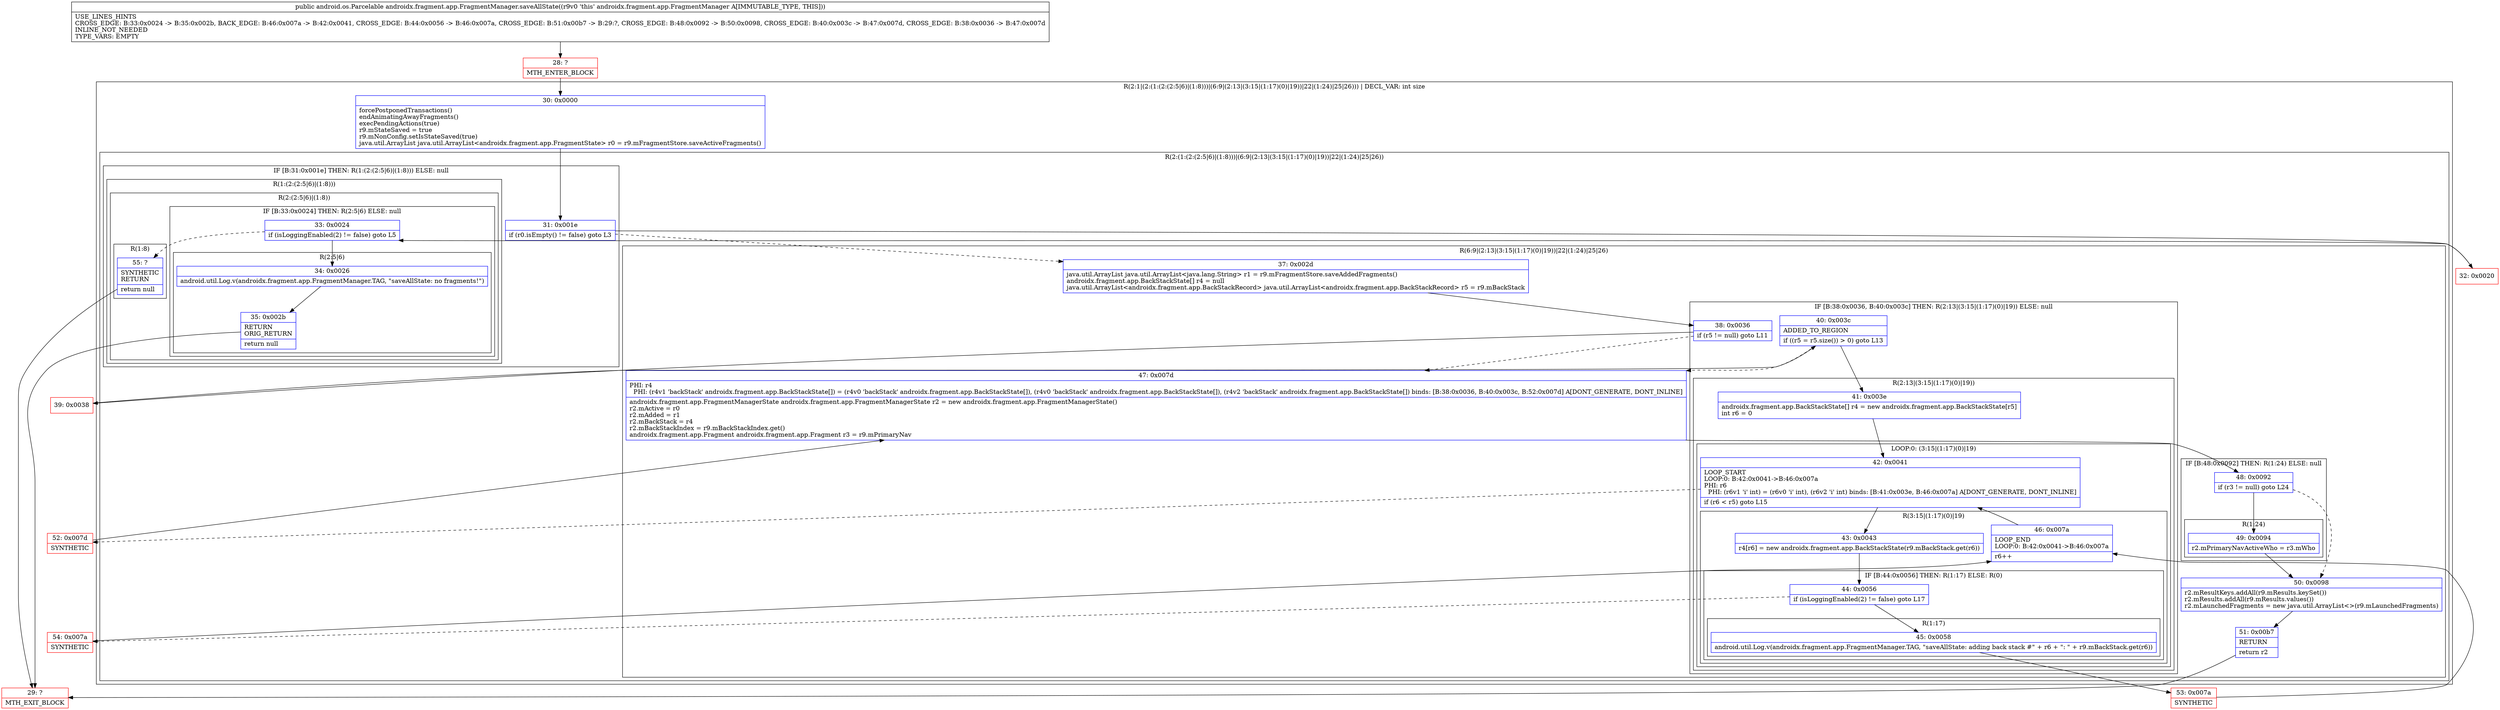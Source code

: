 digraph "CFG forandroidx.fragment.app.FragmentManager.saveAllState()Landroid\/os\/Parcelable;" {
subgraph cluster_Region_204847125 {
label = "R(2:1|(2:(1:(2:(2:5|6)|(1:8)))|(6:9|(2:13|(3:15|(1:17)(0)|19))|22|(1:24)|25|26))) | DECL_VAR: int size\l";
node [shape=record,color=blue];
Node_30 [shape=record,label="{30\:\ 0x0000|forcePostponedTransactions()\lendAnimatingAwayFragments()\lexecPendingActions(true)\lr9.mStateSaved = true\lr9.mNonConfig.setIsStateSaved(true)\ljava.util.ArrayList java.util.ArrayList\<androidx.fragment.app.FragmentState\> r0 = r9.mFragmentStore.saveActiveFragments()\l}"];
subgraph cluster_Region_716427174 {
label = "R(2:(1:(2:(2:5|6)|(1:8)))|(6:9|(2:13|(3:15|(1:17)(0)|19))|22|(1:24)|25|26))";
node [shape=record,color=blue];
subgraph cluster_IfRegion_520943594 {
label = "IF [B:31:0x001e] THEN: R(1:(2:(2:5|6)|(1:8))) ELSE: null";
node [shape=record,color=blue];
Node_31 [shape=record,label="{31\:\ 0x001e|if (r0.isEmpty() != false) goto L3\l}"];
subgraph cluster_Region_2089223495 {
label = "R(1:(2:(2:5|6)|(1:8)))";
node [shape=record,color=blue];
subgraph cluster_Region_1688313956 {
label = "R(2:(2:5|6)|(1:8))";
node [shape=record,color=blue];
subgraph cluster_IfRegion_846394971 {
label = "IF [B:33:0x0024] THEN: R(2:5|6) ELSE: null";
node [shape=record,color=blue];
Node_33 [shape=record,label="{33\:\ 0x0024|if (isLoggingEnabled(2) != false) goto L5\l}"];
subgraph cluster_Region_101237068 {
label = "R(2:5|6)";
node [shape=record,color=blue];
Node_34 [shape=record,label="{34\:\ 0x0026|android.util.Log.v(androidx.fragment.app.FragmentManager.TAG, \"saveAllState: no fragments!\")\l}"];
Node_35 [shape=record,label="{35\:\ 0x002b|RETURN\lORIG_RETURN\l|return null\l}"];
}
}
subgraph cluster_Region_1122058743 {
label = "R(1:8)";
node [shape=record,color=blue];
Node_55 [shape=record,label="{55\:\ ?|SYNTHETIC\lRETURN\l|return null\l}"];
}
}
}
}
subgraph cluster_Region_273204599 {
label = "R(6:9|(2:13|(3:15|(1:17)(0)|19))|22|(1:24)|25|26)";
node [shape=record,color=blue];
Node_37 [shape=record,label="{37\:\ 0x002d|java.util.ArrayList java.util.ArrayList\<java.lang.String\> r1 = r9.mFragmentStore.saveAddedFragments()\landroidx.fragment.app.BackStackState[] r4 = null\ljava.util.ArrayList\<androidx.fragment.app.BackStackRecord\> java.util.ArrayList\<androidx.fragment.app.BackStackRecord\> r5 = r9.mBackStack\l}"];
subgraph cluster_IfRegion_1022829876 {
label = "IF [B:38:0x0036, B:40:0x003c] THEN: R(2:13|(3:15|(1:17)(0)|19)) ELSE: null";
node [shape=record,color=blue];
Node_38 [shape=record,label="{38\:\ 0x0036|if (r5 != null) goto L11\l}"];
Node_40 [shape=record,label="{40\:\ 0x003c|ADDED_TO_REGION\l|if ((r5 = r5.size()) \> 0) goto L13\l}"];
subgraph cluster_Region_1709756486 {
label = "R(2:13|(3:15|(1:17)(0)|19))";
node [shape=record,color=blue];
Node_41 [shape=record,label="{41\:\ 0x003e|androidx.fragment.app.BackStackState[] r4 = new androidx.fragment.app.BackStackState[r5]\lint r6 = 0\l}"];
subgraph cluster_LoopRegion_1818040408 {
label = "LOOP:0: (3:15|(1:17)(0)|19)";
node [shape=record,color=blue];
Node_42 [shape=record,label="{42\:\ 0x0041|LOOP_START\lLOOP:0: B:42:0x0041\-\>B:46:0x007a\lPHI: r6 \l  PHI: (r6v1 'i' int) = (r6v0 'i' int), (r6v2 'i' int) binds: [B:41:0x003e, B:46:0x007a] A[DONT_GENERATE, DONT_INLINE]\l|if (r6 \< r5) goto L15\l}"];
subgraph cluster_Region_1144793598 {
label = "R(3:15|(1:17)(0)|19)";
node [shape=record,color=blue];
Node_43 [shape=record,label="{43\:\ 0x0043|r4[r6] = new androidx.fragment.app.BackStackState(r9.mBackStack.get(r6))\l}"];
subgraph cluster_IfRegion_724204367 {
label = "IF [B:44:0x0056] THEN: R(1:17) ELSE: R(0)";
node [shape=record,color=blue];
Node_44 [shape=record,label="{44\:\ 0x0056|if (isLoggingEnabled(2) != false) goto L17\l}"];
subgraph cluster_Region_1770409570 {
label = "R(1:17)";
node [shape=record,color=blue];
Node_45 [shape=record,label="{45\:\ 0x0058|android.util.Log.v(androidx.fragment.app.FragmentManager.TAG, \"saveAllState: adding back stack #\" + r6 + \": \" + r9.mBackStack.get(r6))\l}"];
}
subgraph cluster_Region_240091231 {
label = "R(0)";
node [shape=record,color=blue];
}
}
Node_46 [shape=record,label="{46\:\ 0x007a|LOOP_END\lLOOP:0: B:42:0x0041\-\>B:46:0x007a\l|r6++\l}"];
}
}
}
}
Node_47 [shape=record,label="{47\:\ 0x007d|PHI: r4 \l  PHI: (r4v1 'backStack' androidx.fragment.app.BackStackState[]) = (r4v0 'backStack' androidx.fragment.app.BackStackState[]), (r4v0 'backStack' androidx.fragment.app.BackStackState[]), (r4v2 'backStack' androidx.fragment.app.BackStackState[]) binds: [B:38:0x0036, B:40:0x003c, B:52:0x007d] A[DONT_GENERATE, DONT_INLINE]\l|androidx.fragment.app.FragmentManagerState androidx.fragment.app.FragmentManagerState r2 = new androidx.fragment.app.FragmentManagerState()\lr2.mActive = r0\lr2.mAdded = r1\lr2.mBackStack = r4\lr2.mBackStackIndex = r9.mBackStackIndex.get()\landroidx.fragment.app.Fragment androidx.fragment.app.Fragment r3 = r9.mPrimaryNav\l}"];
subgraph cluster_IfRegion_1225505630 {
label = "IF [B:48:0x0092] THEN: R(1:24) ELSE: null";
node [shape=record,color=blue];
Node_48 [shape=record,label="{48\:\ 0x0092|if (r3 != null) goto L24\l}"];
subgraph cluster_Region_1791110304 {
label = "R(1:24)";
node [shape=record,color=blue];
Node_49 [shape=record,label="{49\:\ 0x0094|r2.mPrimaryNavActiveWho = r3.mWho\l}"];
}
}
Node_50 [shape=record,label="{50\:\ 0x0098|r2.mResultKeys.addAll(r9.mResults.keySet())\lr2.mResults.addAll(r9.mResults.values())\lr2.mLaunchedFragments = new java.util.ArrayList\<\>(r9.mLaunchedFragments)\l}"];
Node_51 [shape=record,label="{51\:\ 0x00b7|RETURN\l|return r2\l}"];
}
}
}
Node_28 [shape=record,color=red,label="{28\:\ ?|MTH_ENTER_BLOCK\l}"];
Node_32 [shape=record,color=red,label="{32\:\ 0x0020}"];
Node_29 [shape=record,color=red,label="{29\:\ ?|MTH_EXIT_BLOCK\l}"];
Node_39 [shape=record,color=red,label="{39\:\ 0x0038}"];
Node_53 [shape=record,color=red,label="{53\:\ 0x007a|SYNTHETIC\l}"];
Node_54 [shape=record,color=red,label="{54\:\ 0x007a|SYNTHETIC\l}"];
Node_52 [shape=record,color=red,label="{52\:\ 0x007d|SYNTHETIC\l}"];
MethodNode[shape=record,label="{public android.os.Parcelable androidx.fragment.app.FragmentManager.saveAllState((r9v0 'this' androidx.fragment.app.FragmentManager A[IMMUTABLE_TYPE, THIS]))  | USE_LINES_HINTS\lCROSS_EDGE: B:33:0x0024 \-\> B:35:0x002b, BACK_EDGE: B:46:0x007a \-\> B:42:0x0041, CROSS_EDGE: B:44:0x0056 \-\> B:46:0x007a, CROSS_EDGE: B:51:0x00b7 \-\> B:29:?, CROSS_EDGE: B:48:0x0092 \-\> B:50:0x0098, CROSS_EDGE: B:40:0x003c \-\> B:47:0x007d, CROSS_EDGE: B:38:0x0036 \-\> B:47:0x007d\lINLINE_NOT_NEEDED\lTYPE_VARS: EMPTY\l}"];
MethodNode -> Node_28;Node_30 -> Node_31;
Node_31 -> Node_32;
Node_31 -> Node_37[style=dashed];
Node_33 -> Node_34;
Node_33 -> Node_55[style=dashed];
Node_34 -> Node_35;
Node_35 -> Node_29;
Node_55 -> Node_29;
Node_37 -> Node_38;
Node_38 -> Node_39;
Node_38 -> Node_47[style=dashed];
Node_40 -> Node_41;
Node_40 -> Node_47[style=dashed];
Node_41 -> Node_42;
Node_42 -> Node_43;
Node_42 -> Node_52[style=dashed];
Node_43 -> Node_44;
Node_44 -> Node_45;
Node_44 -> Node_54[style=dashed];
Node_45 -> Node_53;
Node_46 -> Node_42;
Node_47 -> Node_48;
Node_48 -> Node_49;
Node_48 -> Node_50[style=dashed];
Node_49 -> Node_50;
Node_50 -> Node_51;
Node_51 -> Node_29;
Node_28 -> Node_30;
Node_32 -> Node_33;
Node_39 -> Node_40;
Node_53 -> Node_46;
Node_54 -> Node_46;
Node_52 -> Node_47;
}

